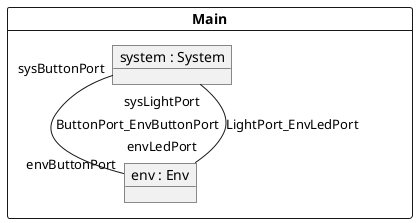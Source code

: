 

@startuml
	package Main <<card>> {
		object "system : System" as ButtonLeds_Main_system
		object "env : Env" as ButtonLeds_Main_env
		ButtonLeds_Main_system "sysButtonPort" -- "envButtonPort" ButtonLeds_Main_env : ButtonPort_EnvButtonPort
		ButtonLeds_Main_system "sysLightPort" -- "envLedPort" ButtonLeds_Main_env : LightPort_EnvLedPort
	}
@enduml
